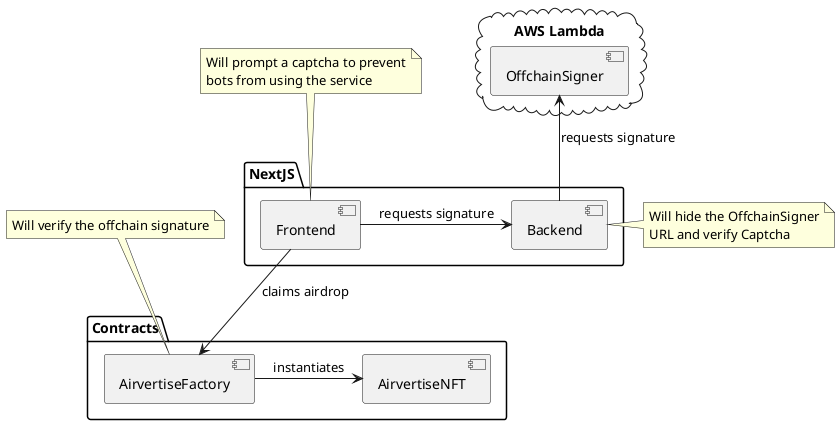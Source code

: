@startuml
package NextJS {
  component Backend
  component Frontend

}

package Contracts {
  component AirvertiseFactory
  component AirvertiseNFT

}

cloud "AWS Lambda" {
  component OffchainSigner
  component AirvertiseNFT

}

Backend -up-> OffchainSigner: requests signature
Frontend -right-> Backend: requests signature
Frontend -down-> AirvertiseFactory: claims airdrop
AirvertiseFactory -> AirvertiseNFT: instantiates

note right of Backend
  Will hide the OffchainSigner
  URL and verify Captcha
end note

note top of Frontend
  Will prompt a captcha to prevent
  bots from using the service
end note

note top of AirvertiseFactory
  Will verify the offchain signature
end note

@enduml